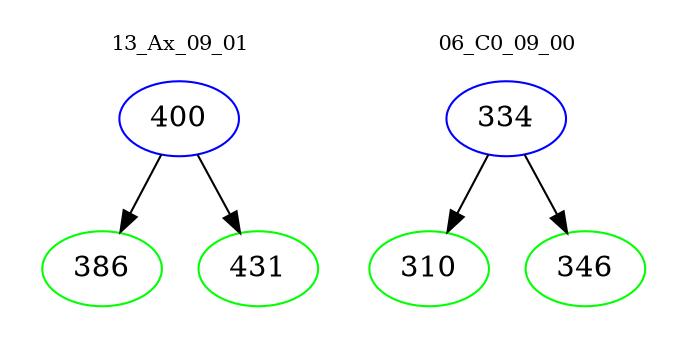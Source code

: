 digraph{
subgraph cluster_0 {
color = white
label = "13_Ax_09_01";
fontsize=10;
T0_400 [label="400", color="blue"]
T0_400 -> T0_386 [color="black"]
T0_386 [label="386", color="green"]
T0_400 -> T0_431 [color="black"]
T0_431 [label="431", color="green"]
}
subgraph cluster_1 {
color = white
label = "06_C0_09_00";
fontsize=10;
T1_334 [label="334", color="blue"]
T1_334 -> T1_310 [color="black"]
T1_310 [label="310", color="green"]
T1_334 -> T1_346 [color="black"]
T1_346 [label="346", color="green"]
}
}
